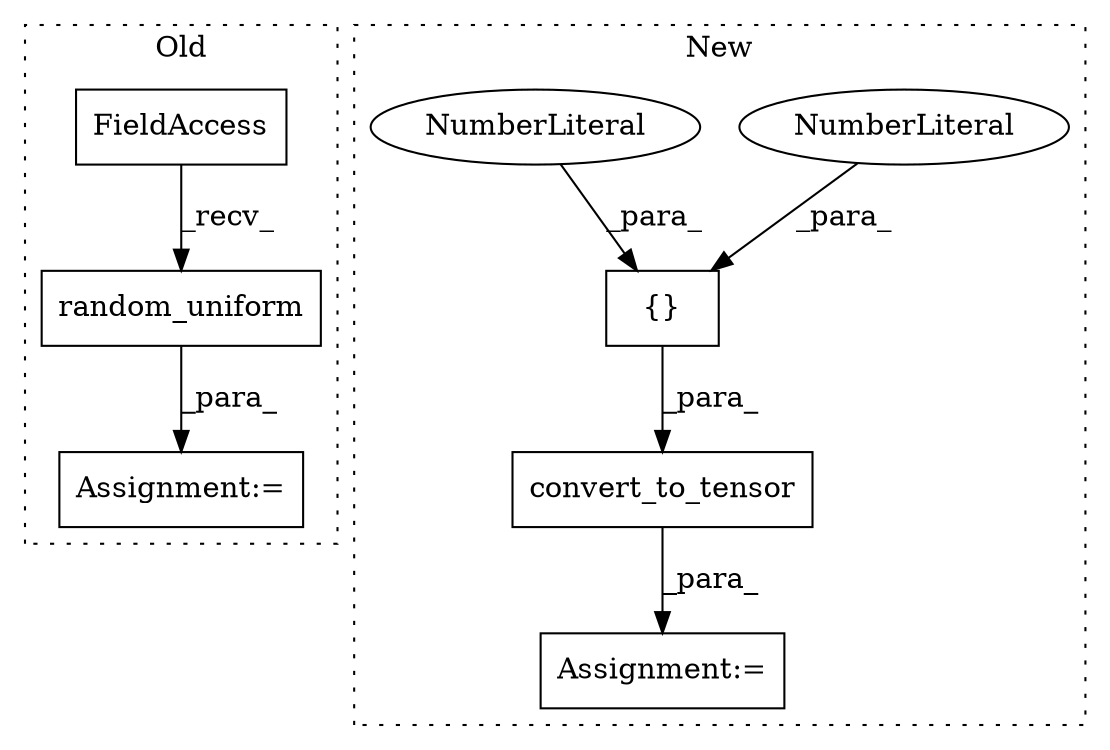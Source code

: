 digraph G {
subgraph cluster0 {
1 [label="random_uniform" a="32" s="1975" l="16" shape="box"];
6 [label="FieldAccess" a="22" s="1960" l="14" shape="box"];
7 [label="Assignment:=" a="7" s="2136" l="1" shape="box"];
label = "Old";
style="dotted";
}
subgraph cluster1 {
2 [label="convert_to_tensor" a="32" s="1609,1652" l="18,1" shape="box"];
3 [label="{}" a="4" s="1638,1651" l="1,1" shape="box"];
4 [label="NumberLiteral" a="34" s="1648" l="3" shape="ellipse"];
5 [label="NumberLiteral" a="34" s="1639" l="3" shape="ellipse"];
8 [label="Assignment:=" a="7" s="1802" l="1" shape="box"];
label = "New";
style="dotted";
}
1 -> 7 [label="_para_"];
2 -> 8 [label="_para_"];
3 -> 2 [label="_para_"];
4 -> 3 [label="_para_"];
5 -> 3 [label="_para_"];
6 -> 1 [label="_recv_"];
}